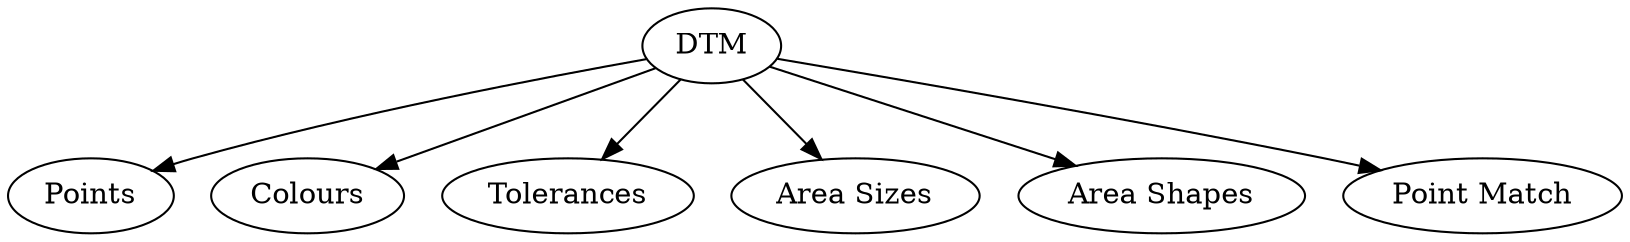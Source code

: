 digraph DTM {
	DTM -> Points
	DTM -> Colours
	DTM -> Tolerances
	DTM -> "Area Sizes"
	DTM -> "Area Shapes"
    DTM -> "Point Match"
}
